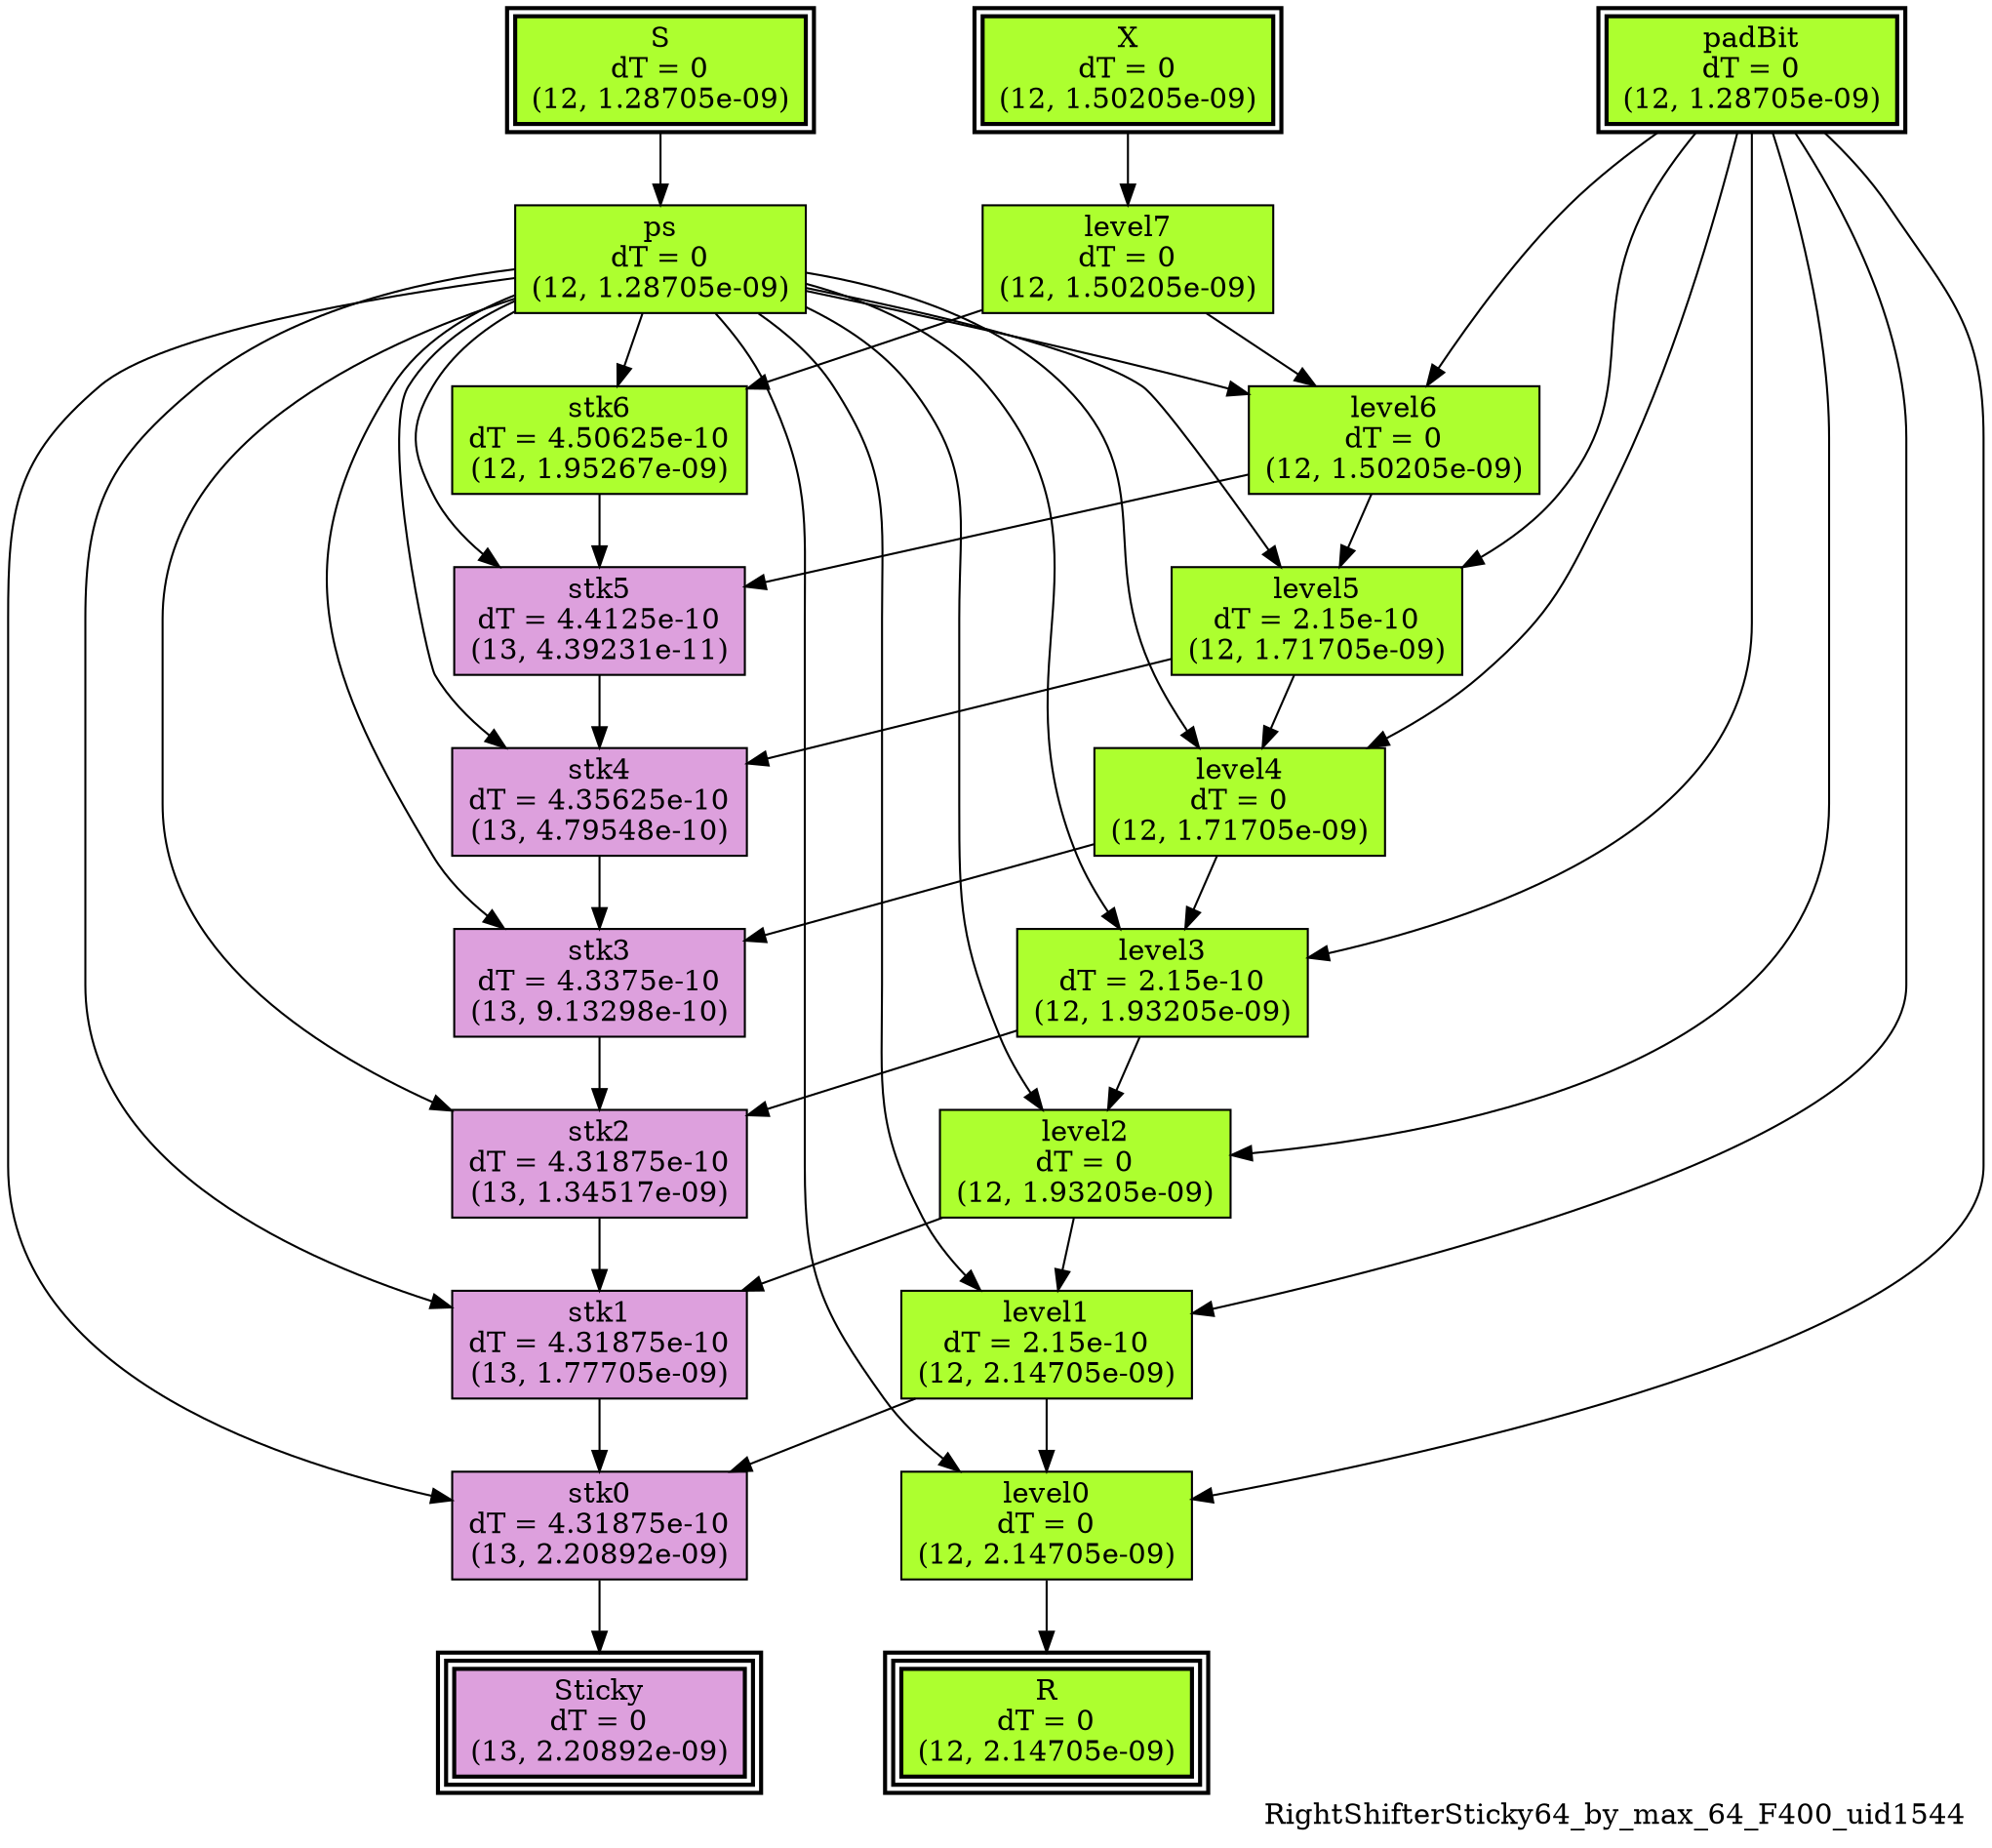 digraph RightShifterSticky64_by_max_64_F400_uid1544
{
	//graph drawing options
	label=RightShifterSticky64_by_max_64_F400_uid1544;
	labelloc=bottom;
	labeljust=right;
	ratio=auto;
	nodesep=0.25;
	ranksep=0.5;

	//input/output signals of operator RightShifterSticky64_by_max_64_F400_uid1544
	X__RightShifterSticky64_by_max_64_F400_uid1544 [ label="X\ndT = 0\n(12, 1.50205e-09)", shape=box, color=black, style="bold, filled", fillcolor=greenyellow, peripheries=2 ];
	S__RightShifterSticky64_by_max_64_F400_uid1544 [ label="S\ndT = 0\n(12, 1.28705e-09)", shape=box, color=black, style="bold, filled", fillcolor=greenyellow, peripheries=2 ];
	padBit__RightShifterSticky64_by_max_64_F400_uid1544 [ label="padBit\ndT = 0\n(12, 1.28705e-09)", shape=box, color=black, style="bold, filled", fillcolor=greenyellow, peripheries=2 ];
	R__RightShifterSticky64_by_max_64_F400_uid1544 [ label="R\ndT = 0\n(12, 2.14705e-09)", shape=box, color=black, style="bold, filled", fillcolor=greenyellow, peripheries=3 ];
	Sticky__RightShifterSticky64_by_max_64_F400_uid1544 [ label="Sticky\ndT = 0\n(13, 2.20892e-09)", shape=box, color=black, style="bold, filled", fillcolor=plum, peripheries=3 ];
	{rank=same X__RightShifterSticky64_by_max_64_F400_uid1544, S__RightShifterSticky64_by_max_64_F400_uid1544, padBit__RightShifterSticky64_by_max_64_F400_uid1544};
	{rank=same R__RightShifterSticky64_by_max_64_F400_uid1544, Sticky__RightShifterSticky64_by_max_64_F400_uid1544};
	//internal signals of operator RightShifterSticky64_by_max_64_F400_uid1544
	ps__RightShifterSticky64_by_max_64_F400_uid1544 [ label="ps\ndT = 0\n(12, 1.28705e-09)", shape=box, color=black, style=filled, fillcolor=greenyellow, peripheries=1 ];
	level7__RightShifterSticky64_by_max_64_F400_uid1544 [ label="level7\ndT = 0\n(12, 1.50205e-09)", shape=box, color=black, style=filled, fillcolor=greenyellow, peripheries=1 ];
	stk6__RightShifterSticky64_by_max_64_F400_uid1544 [ label="stk6\ndT = 4.50625e-10\n(12, 1.95267e-09)", shape=box, color=black, style=filled, fillcolor=greenyellow, peripheries=1 ];
	level6__RightShifterSticky64_by_max_64_F400_uid1544 [ label="level6\ndT = 0\n(12, 1.50205e-09)", shape=box, color=black, style=filled, fillcolor=greenyellow, peripheries=1 ];
	stk5__RightShifterSticky64_by_max_64_F400_uid1544 [ label="stk5\ndT = 4.4125e-10\n(13, 4.39231e-11)", shape=box, color=black, style=filled, fillcolor=plum, peripheries=1 ];
	level5__RightShifterSticky64_by_max_64_F400_uid1544 [ label="level5\ndT = 2.15e-10\n(12, 1.71705e-09)", shape=box, color=black, style=filled, fillcolor=greenyellow, peripheries=1 ];
	stk4__RightShifterSticky64_by_max_64_F400_uid1544 [ label="stk4\ndT = 4.35625e-10\n(13, 4.79548e-10)", shape=box, color=black, style=filled, fillcolor=plum, peripheries=1 ];
	level4__RightShifterSticky64_by_max_64_F400_uid1544 [ label="level4\ndT = 0\n(12, 1.71705e-09)", shape=box, color=black, style=filled, fillcolor=greenyellow, peripheries=1 ];
	stk3__RightShifterSticky64_by_max_64_F400_uid1544 [ label="stk3\ndT = 4.3375e-10\n(13, 9.13298e-10)", shape=box, color=black, style=filled, fillcolor=plum, peripheries=1 ];
	level3__RightShifterSticky64_by_max_64_F400_uid1544 [ label="level3\ndT = 2.15e-10\n(12, 1.93205e-09)", shape=box, color=black, style=filled, fillcolor=greenyellow, peripheries=1 ];
	stk2__RightShifterSticky64_by_max_64_F400_uid1544 [ label="stk2\ndT = 4.31875e-10\n(13, 1.34517e-09)", shape=box, color=black, style=filled, fillcolor=plum, peripheries=1 ];
	level2__RightShifterSticky64_by_max_64_F400_uid1544 [ label="level2\ndT = 0\n(12, 1.93205e-09)", shape=box, color=black, style=filled, fillcolor=greenyellow, peripheries=1 ];
	stk1__RightShifterSticky64_by_max_64_F400_uid1544 [ label="stk1\ndT = 4.31875e-10\n(13, 1.77705e-09)", shape=box, color=black, style=filled, fillcolor=plum, peripheries=1 ];
	level1__RightShifterSticky64_by_max_64_F400_uid1544 [ label="level1\ndT = 2.15e-10\n(12, 2.14705e-09)", shape=box, color=black, style=filled, fillcolor=greenyellow, peripheries=1 ];
	stk0__RightShifterSticky64_by_max_64_F400_uid1544 [ label="stk0\ndT = 4.31875e-10\n(13, 2.20892e-09)", shape=box, color=black, style=filled, fillcolor=plum, peripheries=1 ];
	level0__RightShifterSticky64_by_max_64_F400_uid1544 [ label="level0\ndT = 0\n(12, 2.14705e-09)", shape=box, color=black, style=filled, fillcolor=greenyellow, peripheries=1 ];

	//subcomponents of operator RightShifterSticky64_by_max_64_F400_uid1544

	//input and internal signal connections of operator RightShifterSticky64_by_max_64_F400_uid1544
	X__RightShifterSticky64_by_max_64_F400_uid1544 -> level7__RightShifterSticky64_by_max_64_F400_uid1544 [ arrowhead=normal, arrowsize=1.0, arrowtail=normal, color=black, dir=forward  ];
	S__RightShifterSticky64_by_max_64_F400_uid1544 -> ps__RightShifterSticky64_by_max_64_F400_uid1544 [ arrowhead=normal, arrowsize=1.0, arrowtail=normal, color=black, dir=forward  ];
	padBit__RightShifterSticky64_by_max_64_F400_uid1544 -> level6__RightShifterSticky64_by_max_64_F400_uid1544 [ arrowhead=normal, arrowsize=1.0, arrowtail=normal, color=black, dir=forward  ];
	padBit__RightShifterSticky64_by_max_64_F400_uid1544 -> level5__RightShifterSticky64_by_max_64_F400_uid1544 [ arrowhead=normal, arrowsize=1.0, arrowtail=normal, color=black, dir=forward  ];
	padBit__RightShifterSticky64_by_max_64_F400_uid1544 -> level4__RightShifterSticky64_by_max_64_F400_uid1544 [ arrowhead=normal, arrowsize=1.0, arrowtail=normal, color=black, dir=forward  ];
	padBit__RightShifterSticky64_by_max_64_F400_uid1544 -> level3__RightShifterSticky64_by_max_64_F400_uid1544 [ arrowhead=normal, arrowsize=1.0, arrowtail=normal, color=black, dir=forward  ];
	padBit__RightShifterSticky64_by_max_64_F400_uid1544 -> level2__RightShifterSticky64_by_max_64_F400_uid1544 [ arrowhead=normal, arrowsize=1.0, arrowtail=normal, color=black, dir=forward  ];
	padBit__RightShifterSticky64_by_max_64_F400_uid1544 -> level1__RightShifterSticky64_by_max_64_F400_uid1544 [ arrowhead=normal, arrowsize=1.0, arrowtail=normal, color=black, dir=forward  ];
	padBit__RightShifterSticky64_by_max_64_F400_uid1544 -> level0__RightShifterSticky64_by_max_64_F400_uid1544 [ arrowhead=normal, arrowsize=1.0, arrowtail=normal, color=black, dir=forward  ];
	ps__RightShifterSticky64_by_max_64_F400_uid1544 -> stk6__RightShifterSticky64_by_max_64_F400_uid1544 [ arrowhead=normal, arrowsize=1.0, arrowtail=normal, color=black, dir=forward  ];
	ps__RightShifterSticky64_by_max_64_F400_uid1544 -> level6__RightShifterSticky64_by_max_64_F400_uid1544 [ arrowhead=normal, arrowsize=1.0, arrowtail=normal, color=black, dir=forward  ];
	ps__RightShifterSticky64_by_max_64_F400_uid1544 -> stk5__RightShifterSticky64_by_max_64_F400_uid1544 [ arrowhead=normal, arrowsize=1.0, arrowtail=normal, color=black, dir=forward  ];
	ps__RightShifterSticky64_by_max_64_F400_uid1544 -> level5__RightShifterSticky64_by_max_64_F400_uid1544 [ arrowhead=normal, arrowsize=1.0, arrowtail=normal, color=black, dir=forward  ];
	ps__RightShifterSticky64_by_max_64_F400_uid1544 -> stk4__RightShifterSticky64_by_max_64_F400_uid1544 [ arrowhead=normal, arrowsize=1.0, arrowtail=normal, color=black, dir=forward  ];
	ps__RightShifterSticky64_by_max_64_F400_uid1544 -> level4__RightShifterSticky64_by_max_64_F400_uid1544 [ arrowhead=normal, arrowsize=1.0, arrowtail=normal, color=black, dir=forward  ];
	ps__RightShifterSticky64_by_max_64_F400_uid1544 -> stk3__RightShifterSticky64_by_max_64_F400_uid1544 [ arrowhead=normal, arrowsize=1.0, arrowtail=normal, color=black, dir=forward  ];
	ps__RightShifterSticky64_by_max_64_F400_uid1544 -> level3__RightShifterSticky64_by_max_64_F400_uid1544 [ arrowhead=normal, arrowsize=1.0, arrowtail=normal, color=black, dir=forward  ];
	ps__RightShifterSticky64_by_max_64_F400_uid1544 -> stk2__RightShifterSticky64_by_max_64_F400_uid1544 [ arrowhead=normal, arrowsize=1.0, arrowtail=normal, color=black, dir=forward  ];
	ps__RightShifterSticky64_by_max_64_F400_uid1544 -> level2__RightShifterSticky64_by_max_64_F400_uid1544 [ arrowhead=normal, arrowsize=1.0, arrowtail=normal, color=black, dir=forward  ];
	ps__RightShifterSticky64_by_max_64_F400_uid1544 -> stk1__RightShifterSticky64_by_max_64_F400_uid1544 [ arrowhead=normal, arrowsize=1.0, arrowtail=normal, color=black, dir=forward  ];
	ps__RightShifterSticky64_by_max_64_F400_uid1544 -> level1__RightShifterSticky64_by_max_64_F400_uid1544 [ arrowhead=normal, arrowsize=1.0, arrowtail=normal, color=black, dir=forward  ];
	ps__RightShifterSticky64_by_max_64_F400_uid1544 -> stk0__RightShifterSticky64_by_max_64_F400_uid1544 [ arrowhead=normal, arrowsize=1.0, arrowtail=normal, color=black, dir=forward  ];
	ps__RightShifterSticky64_by_max_64_F400_uid1544 -> level0__RightShifterSticky64_by_max_64_F400_uid1544 [ arrowhead=normal, arrowsize=1.0, arrowtail=normal, color=black, dir=forward  ];
	level7__RightShifterSticky64_by_max_64_F400_uid1544 -> stk6__RightShifterSticky64_by_max_64_F400_uid1544 [ arrowhead=normal, arrowsize=1.0, arrowtail=normal, color=black, dir=forward  ];
	level7__RightShifterSticky64_by_max_64_F400_uid1544 -> level6__RightShifterSticky64_by_max_64_F400_uid1544 [ arrowhead=normal, arrowsize=1.0, arrowtail=normal, color=black, dir=forward  ];
	stk6__RightShifterSticky64_by_max_64_F400_uid1544 -> stk5__RightShifterSticky64_by_max_64_F400_uid1544 [ arrowhead=normal, arrowsize=1.0, arrowtail=normal, color=black, dir=forward  ];
	level6__RightShifterSticky64_by_max_64_F400_uid1544 -> stk5__RightShifterSticky64_by_max_64_F400_uid1544 [ arrowhead=normal, arrowsize=1.0, arrowtail=normal, color=black, dir=forward  ];
	level6__RightShifterSticky64_by_max_64_F400_uid1544 -> level5__RightShifterSticky64_by_max_64_F400_uid1544 [ arrowhead=normal, arrowsize=1.0, arrowtail=normal, color=black, dir=forward  ];
	stk5__RightShifterSticky64_by_max_64_F400_uid1544 -> stk4__RightShifterSticky64_by_max_64_F400_uid1544 [ arrowhead=normal, arrowsize=1.0, arrowtail=normal, color=black, dir=forward  ];
	level5__RightShifterSticky64_by_max_64_F400_uid1544 -> stk4__RightShifterSticky64_by_max_64_F400_uid1544 [ arrowhead=normal, arrowsize=1.0, arrowtail=normal, color=black, dir=forward  ];
	level5__RightShifterSticky64_by_max_64_F400_uid1544 -> level4__RightShifterSticky64_by_max_64_F400_uid1544 [ arrowhead=normal, arrowsize=1.0, arrowtail=normal, color=black, dir=forward  ];
	stk4__RightShifterSticky64_by_max_64_F400_uid1544 -> stk3__RightShifterSticky64_by_max_64_F400_uid1544 [ arrowhead=normal, arrowsize=1.0, arrowtail=normal, color=black, dir=forward  ];
	level4__RightShifterSticky64_by_max_64_F400_uid1544 -> stk3__RightShifterSticky64_by_max_64_F400_uid1544 [ arrowhead=normal, arrowsize=1.0, arrowtail=normal, color=black, dir=forward  ];
	level4__RightShifterSticky64_by_max_64_F400_uid1544 -> level3__RightShifterSticky64_by_max_64_F400_uid1544 [ arrowhead=normal, arrowsize=1.0, arrowtail=normal, color=black, dir=forward  ];
	stk3__RightShifterSticky64_by_max_64_F400_uid1544 -> stk2__RightShifterSticky64_by_max_64_F400_uid1544 [ arrowhead=normal, arrowsize=1.0, arrowtail=normal, color=black, dir=forward  ];
	level3__RightShifterSticky64_by_max_64_F400_uid1544 -> stk2__RightShifterSticky64_by_max_64_F400_uid1544 [ arrowhead=normal, arrowsize=1.0, arrowtail=normal, color=black, dir=forward  ];
	level3__RightShifterSticky64_by_max_64_F400_uid1544 -> level2__RightShifterSticky64_by_max_64_F400_uid1544 [ arrowhead=normal, arrowsize=1.0, arrowtail=normal, color=black, dir=forward  ];
	stk2__RightShifterSticky64_by_max_64_F400_uid1544 -> stk1__RightShifterSticky64_by_max_64_F400_uid1544 [ arrowhead=normal, arrowsize=1.0, arrowtail=normal, color=black, dir=forward  ];
	level2__RightShifterSticky64_by_max_64_F400_uid1544 -> stk1__RightShifterSticky64_by_max_64_F400_uid1544 [ arrowhead=normal, arrowsize=1.0, arrowtail=normal, color=black, dir=forward  ];
	level2__RightShifterSticky64_by_max_64_F400_uid1544 -> level1__RightShifterSticky64_by_max_64_F400_uid1544 [ arrowhead=normal, arrowsize=1.0, arrowtail=normal, color=black, dir=forward  ];
	stk1__RightShifterSticky64_by_max_64_F400_uid1544 -> stk0__RightShifterSticky64_by_max_64_F400_uid1544 [ arrowhead=normal, arrowsize=1.0, arrowtail=normal, color=black, dir=forward  ];
	level1__RightShifterSticky64_by_max_64_F400_uid1544 -> stk0__RightShifterSticky64_by_max_64_F400_uid1544 [ arrowhead=normal, arrowsize=1.0, arrowtail=normal, color=black, dir=forward  ];
	level1__RightShifterSticky64_by_max_64_F400_uid1544 -> level0__RightShifterSticky64_by_max_64_F400_uid1544 [ arrowhead=normal, arrowsize=1.0, arrowtail=normal, color=black, dir=forward  ];
	stk0__RightShifterSticky64_by_max_64_F400_uid1544 -> Sticky__RightShifterSticky64_by_max_64_F400_uid1544 [ arrowhead=normal, arrowsize=1.0, arrowtail=normal, color=black, dir=forward  ];
	level0__RightShifterSticky64_by_max_64_F400_uid1544 -> R__RightShifterSticky64_by_max_64_F400_uid1544 [ arrowhead=normal, arrowsize=1.0, arrowtail=normal, color=black, dir=forward  ];
}

